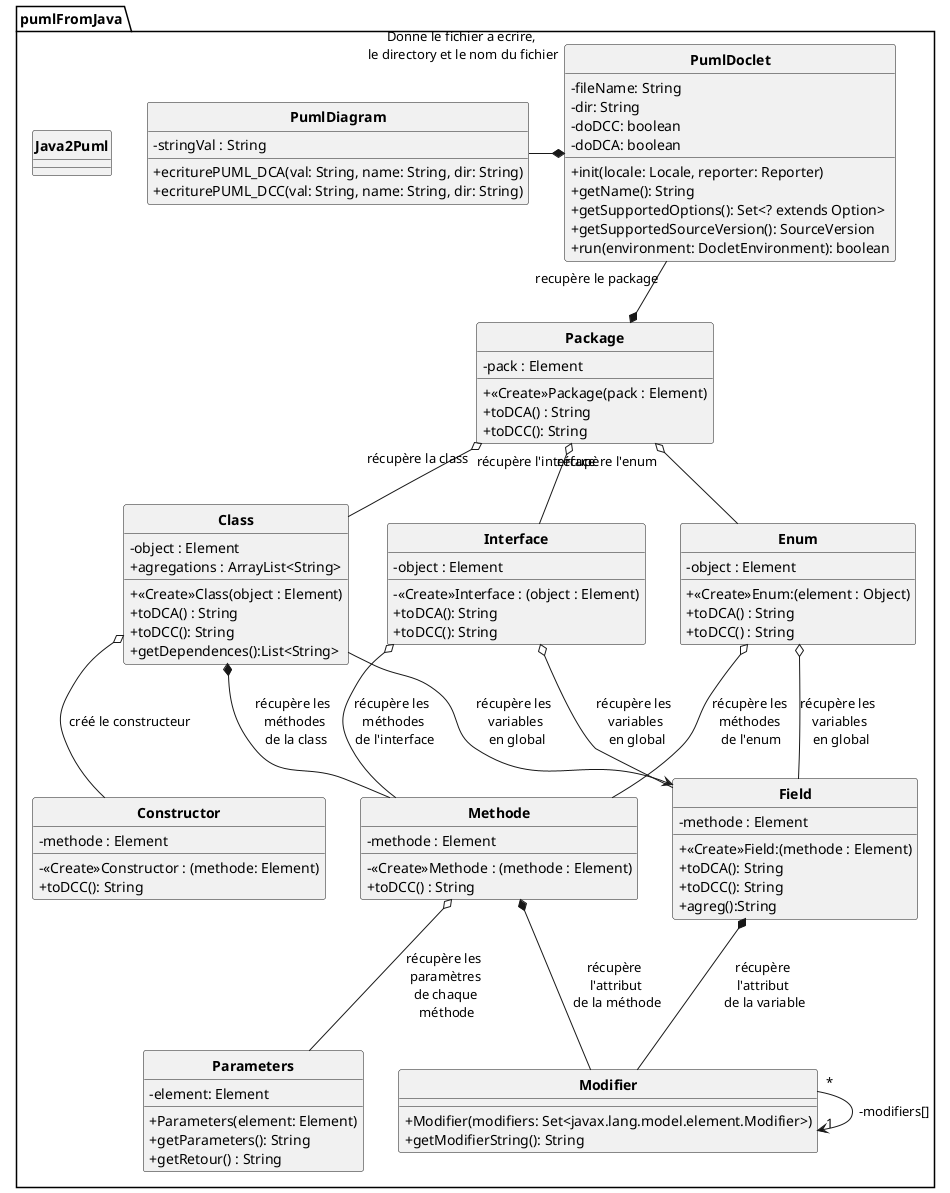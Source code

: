 @startuml
'https://plantuml.com/sequence-diagram

skinparam classAttributeIconSize 0
skinparam classFontStyle Bold
skinparam style strictuml

package pumlFromJava{
    class PumlDiagram{
        - stringVal : String
        + ecriturePUML_DCA(val: String, name: String, dir: String)
        + ecriturePUML_DCC(val: String, name: String, dir: String)
    }

    class Java2Puml{

    }
    class PumlDoclet {
        - fileName: String
        - dir: String
        - doDCC: boolean
        - doDCA: boolean

        + init(locale: Locale, reporter: Reporter)
        + getName(): String
        + getSupportedOptions(): Set<? extends Option>
        + getSupportedSourceVersion(): SourceVersion
        + run(environment: DocletEnvironment): boolean
    }


    class Package{
        -pack : Element
        +<<Create>>Package(pack : Element)
        +toDCA() : String
        +toDCC(): String
    }

    class Class{
        -object : Element
        +agregations : ArrayList<String>
        +<<Create>>Class(object : Element)
        +toDCA() : String
        +toDCC(): String
        +getDependences():List<String>

    }

    class Field{
        -methode : Element
        +<<Create>>Field:(methode : Element)
        +toDCA(): String
        +toDCC(): String
        +agreg():String

    }

    class Enum{
        -object : Element
        +<<Create>>Enum:(element : Object)
        +toDCA() : String
        +toDCC() : String

    }

    class Interface{
        -object : Element
        -<<Create>>Interface : (object : Element)
        +toDCA(): String
        +toDCC(): String
    }

    class Constructor{
        -methode : Element
        -<<Create>>Constructor : (methode: Element)
        +toDCC(): String

    }

    class Methode{
        -methode : Element
        -<<Create>>Methode : (methode : Element)
        +toDCC() : String

    }

    class Modifier {
             + Modifier(modifiers: Set<javax.lang.model.element.Modifier>)
             + getModifierString(): String
        }

    class Parameters {
        - element: Element

        + Parameters(element: Element)
        + getParameters(): String
        +getRetour() : String
    }

PumlDoclet "recupère le package" --* Package

Package "récupère la class" o-- Class
Package "récupère l'interface" o-- Interface
Package "récupère l'enum" o-- Enum

Class  --> Field : récupère les \nvariables\n en global

PumlDoclet "Donne le fichier a ecrire,\n le directory et le nom du fichier" *---l- PumlDiagram

Class o-- Constructor : créé le constructeur
Class *-- Methode : récupère les \nméthodes\n de la class

Interface o-- Methode : récupère les \nméthodes\n de l'interface
Interface  o-- Field : récupère les \nvariables\n en global

Enum o-- Methode : récupère les \nméthodes \nde l'enum
Enum  o-- Field : récupère les \nvariables\n en global

Methode o-- Parameters : récupère les \nparamètres\nde chaque\n méthode

Methode *-- Modifier : récupère \nl'attribut\n de la méthode
Field *-- Modifier : récupère \nl'attribut \nde la variable

Modifier "*"-->"1" Modifier : -modifiers[]
}



@enduml